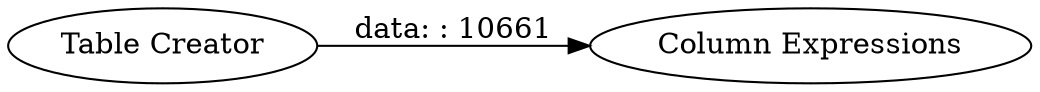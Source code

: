 digraph {
	"3721821824445478566_1" [label="Table Creator"]
	"3721821824445478566_2" [label="Column Expressions"]
	"3721821824445478566_1" -> "3721821824445478566_2" [label="data: : 10661"]
	rankdir=LR
}
